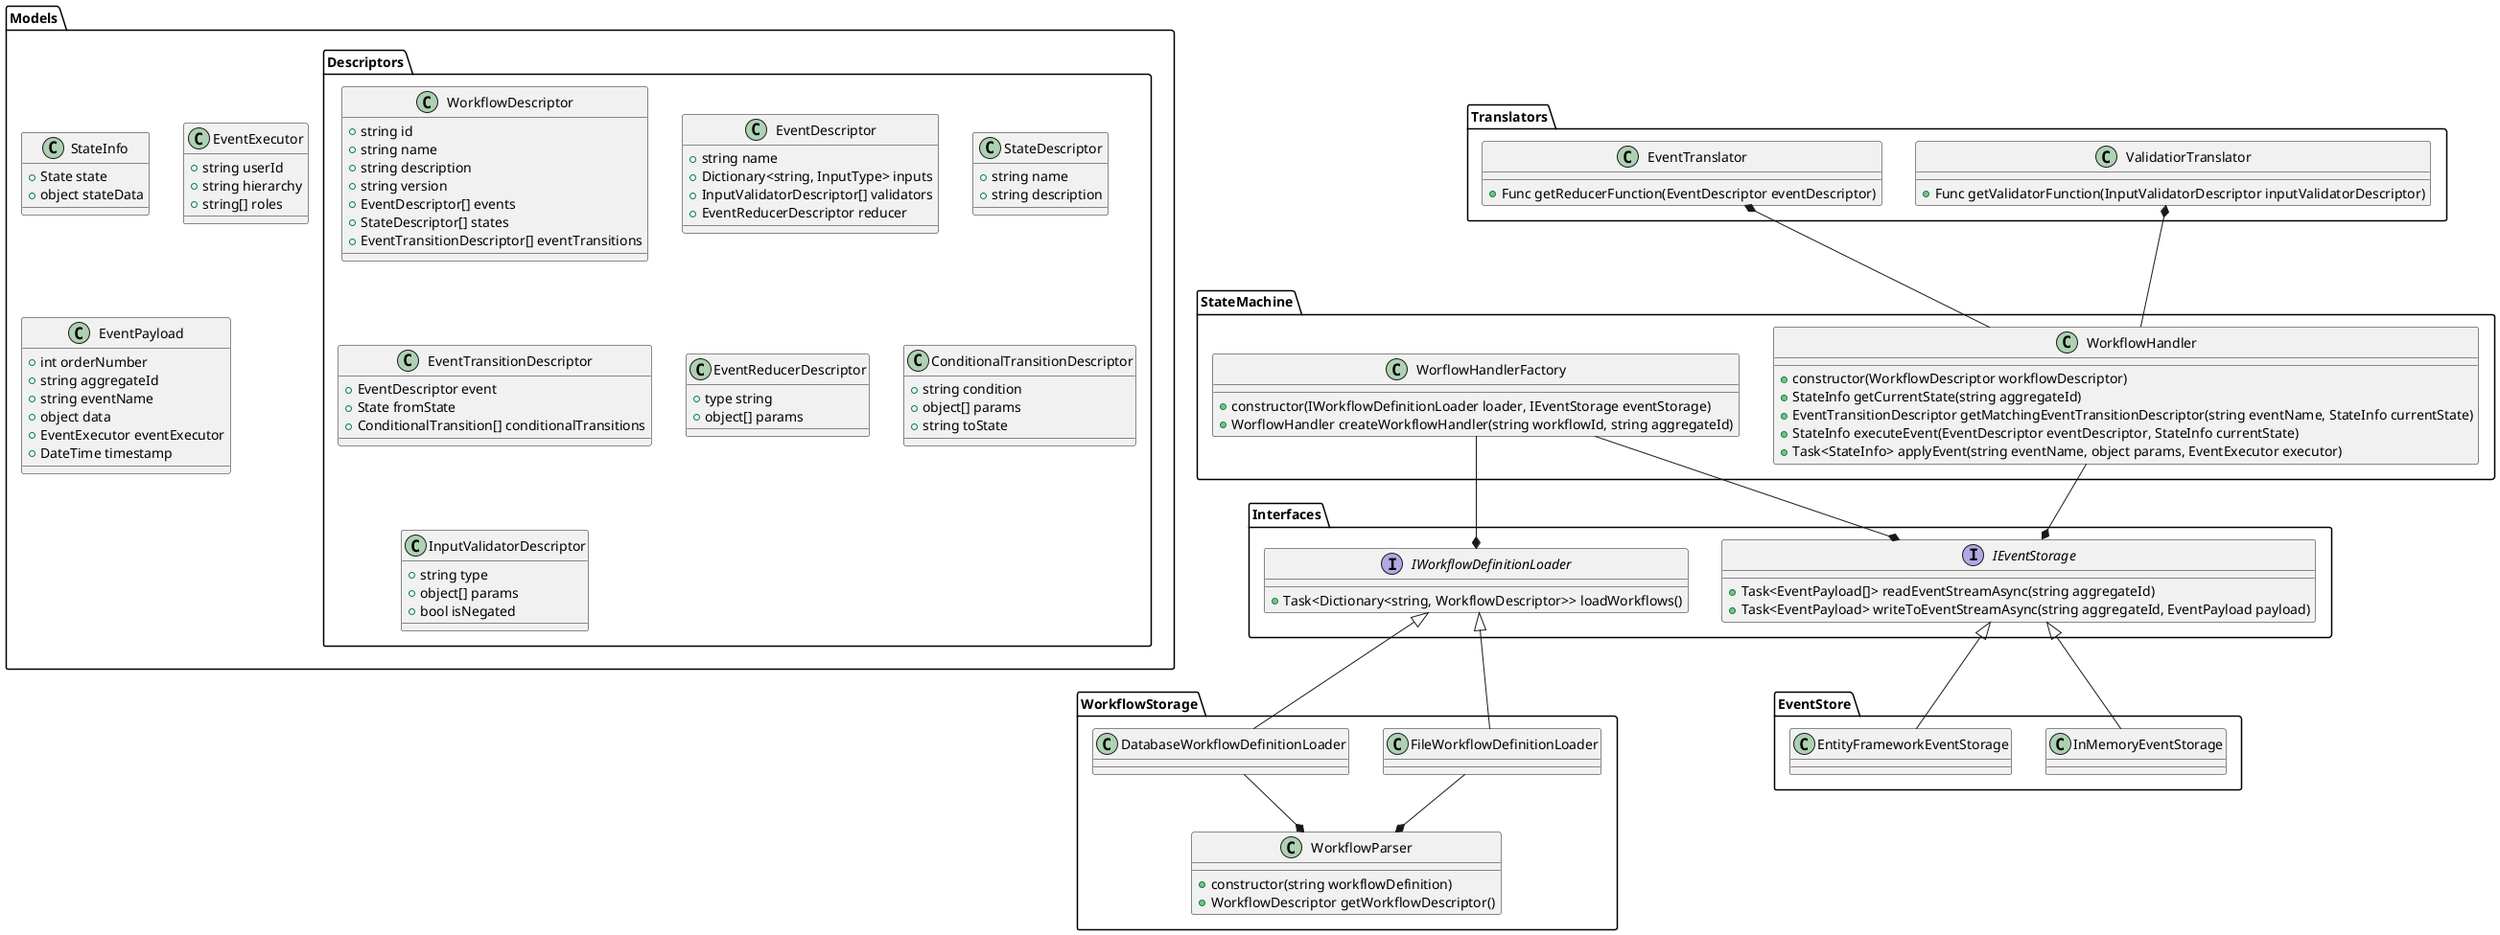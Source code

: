 @startuml

package Models {
	package Descriptors {
		class WorkflowDescriptor {
			+string id
			+string name
			+string description
			+string version
			+EventDescriptor[] events 
			+StateDescriptor[] states 
			+EventTransitionDescriptor[] eventTransitions
		}

		class EventDescriptor {
			+string name
			+Dictionary<string, InputType> inputs
			+InputValidatorDescriptor[] validators
			+EventReducerDescriptor reducer
		}

		class StateDescriptor {
			+string name
			+string description
		}

		class EventTransitionDescriptor {
			+EventDescriptor event
			+State fromState
			+ConditionalTransition[] conditionalTransitions
		}

		class EventReducerDescriptor {
			+type string
			+object[] params
		}

		class ConditionalTransitionDescriptor {
			+string condition
			+object[] params
			+string toState
		}

		class InputValidatorDescriptor {
			+string type 
			+object[] params
			+bool isNegated
		}
	}

	class StateInfo {
		+State state
		+object stateData
	}

	class EventExecutor {
		+string userId
		+string hierarchy
		+string[] roles
	}

	class EventPayload {
		+int orderNumber
		+string aggregateId
		+string eventName
		+object data
		+EventExecutor eventExecutor
		+DateTime timestamp
	}
}

package Translators {
	class EventTranslator {
		+Func getReducerFunction(EventDescriptor eventDescriptor)
	}

	class ValidatiorTranslator {
		+Func getValidatorFunction(InputValidatorDescriptor inputValidatorDescriptor)
	}
}

package Interfaces {
	interface IWorkflowDefinitionLoader {
		+Task<Dictionary<string, WorkflowDescriptor>> loadWorkflows()
	}

	interface IEventStorage {
		+Task<EventPayload[]> readEventStreamAsync(string aggregateId)
		+Task<EventPayload> writeToEventStreamAsync(string aggregateId, EventPayload payload)
	}
}

package StateMachine {
	class WorkflowHandler {
		+constructor(WorkflowDescriptor workflowDescriptor)
		+StateInfo getCurrentState(string aggregateId)
		+EventTransitionDescriptor getMatchingEventTransitionDescriptor(string eventName, StateInfo currentState)
		+StateInfo executeEvent(EventDescriptor eventDescriptor, StateInfo currentState)
		+Task<StateInfo> applyEvent(string eventName, object params, EventExecutor executor)
	}

	WorkflowHandler --* IEventStorage
	WorkflowHandler -up-* EventTranslator
	WorkflowHandler -up-* ValidatiorTranslator

	class WorflowHandlerFactory {
		+constructor(IWorkflowDefinitionLoader loader, IEventStorage eventStorage)
		+WorflowHandler createWorkflowHandler(string workflowId, string aggregateId)
	}

	WorflowHandlerFactory --* IEventStorage
	WorflowHandlerFactory --* IWorkflowDefinitionLoader
}

package EventStore {
	class InMemoryEventStorage {

	}

	class EntityFrameworkEventStorage {

	}

	InMemoryEventStorage -up-|> IEventStorage
	EntityFrameworkEventStorage -up-|> IEventStorage
}

package WorkflowStorage {
	class FileWorkflowDefinitionLoader {

	}

	class DatabaseWorkflowDefinitionLoader {

	}

	class WorkflowParser {
		+constructor(string workflowDefinition)
		+WorkflowDescriptor getWorkflowDescriptor()
	}

	FileWorkflowDefinitionLoader -up-|> IWorkflowDefinitionLoader
	DatabaseWorkflowDefinitionLoader -up-|> IWorkflowDefinitionLoader

	FileWorkflowDefinitionLoader -down-* WorkflowParser
	DatabaseWorkflowDefinitionLoader -down-* WorkflowParser
}


@enduml
